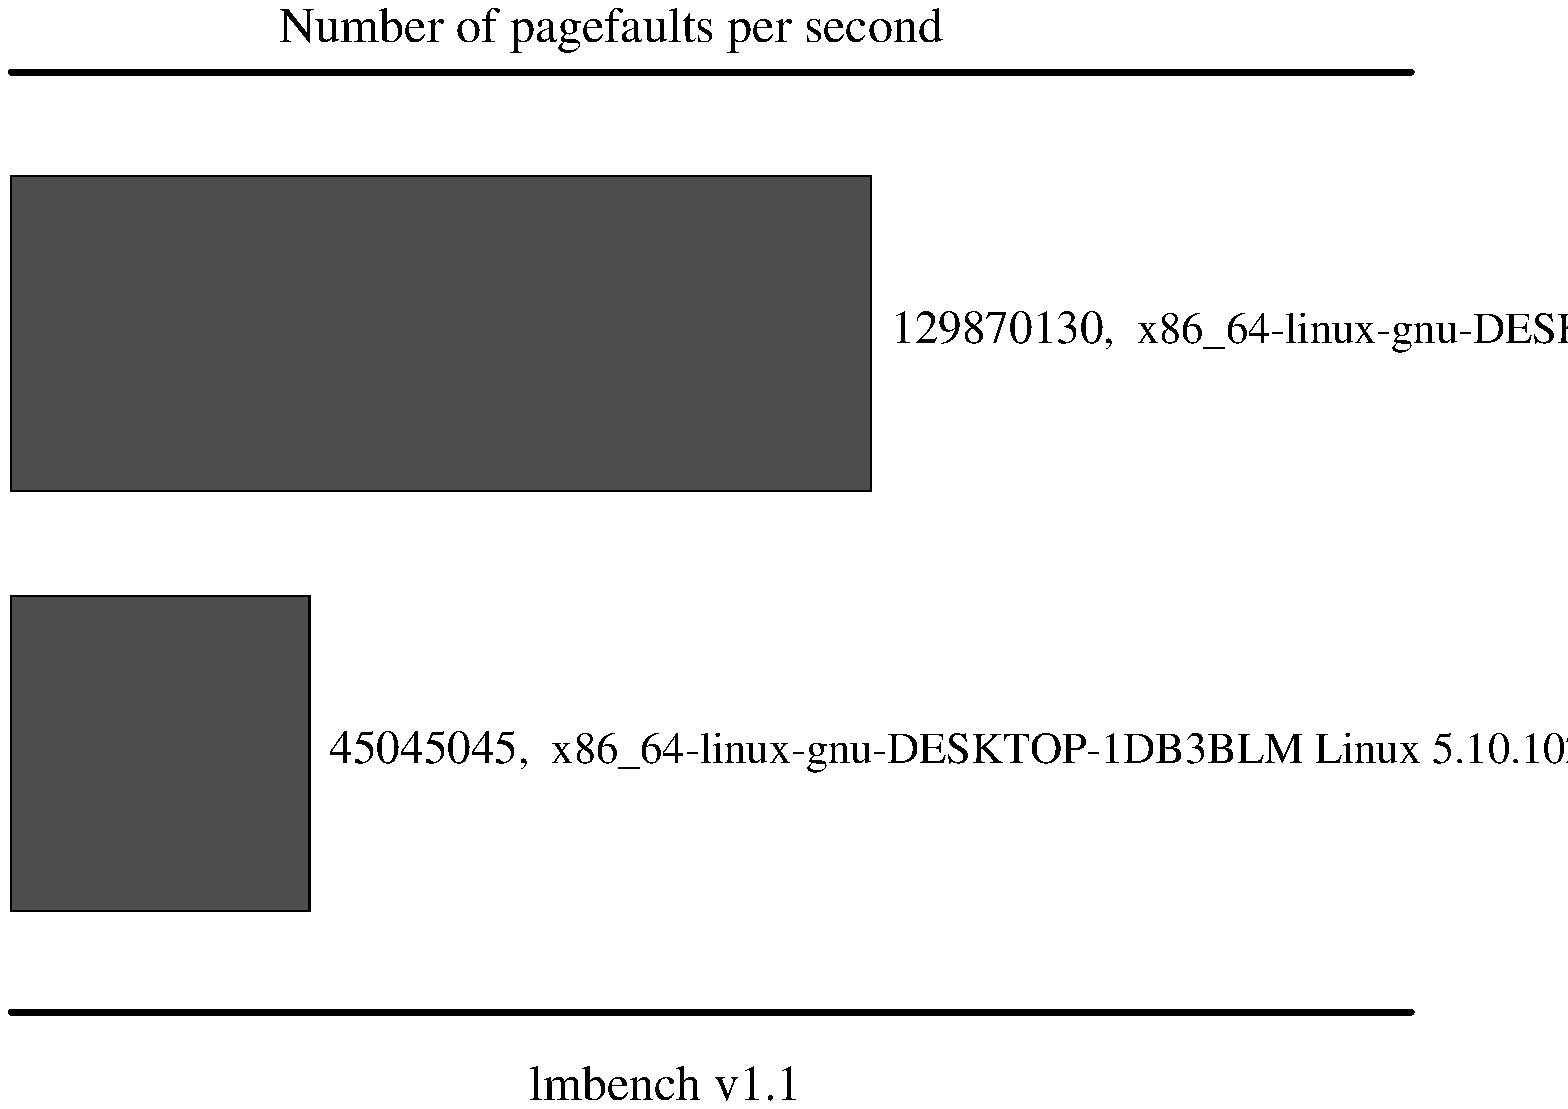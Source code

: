.sp .75i
.po .23i
.ft R
.ps 16
.vs 21
.ce 100
\s+2Number of pagefaults per second\s0
.ce 0
.vs 
.PS
.ps 16
.vs 11
[
# Variables, tweek these.
	fillval = .12		# default fill value boxes
	xsize = 4.3		# width of the graph
	ysize = 4.2		# height of the graph
	n = 2
	boxpercent = 75 / 100
	gap = xsize / n * (1 - boxpercent)
	maxdata = 129870130
	yscale = ysize / maxdata
	xscale = xsize / maxdata

# Draw the graph borders 
	O:	box invis ht ysize wid xsize
boxht = ysize / n * boxpercent
box fill .7 wid 129870130 * xscale with .nw at O.nw - (0, gap /2 + 0 * (ysize/n))
"\s+1129870130\s0,  x86_64-linux-gnu-DESKTOP-1DB3BLM Linux 5.10.102.1,\  \s+10.0077\ usecs\s0" ljust at last box.e + .1,0
box fill .7 wid 45045045 * xscale with .nw at O.nw - (0, gap /2 + 1 * (ysize/n))
"\s+145045045\s0,  x86_64-linux-gnu-DESKTOP-1DB3BLM Linux 5.10.102.1,\  \s+10.0222\ usecs\s0" ljust at last box.e + .1,0
]
box invis wid last [].wid + .5 ht last [].ht + .5 with .nw at last [].nw + (-.25, .25)
move to last [].nw + 0,.25
line thick 2 right 7
move to last [].sw - 0,.25
line thick 2 right 7
.PE
.ft
.ps
.vs
.po
.po .5i
.ft R
.ps 16
.vs 21
.sp .5
.ce 100
\s+2lmbench v1.1\s0
.po
.ft
.ps
.vs
.ce 0
